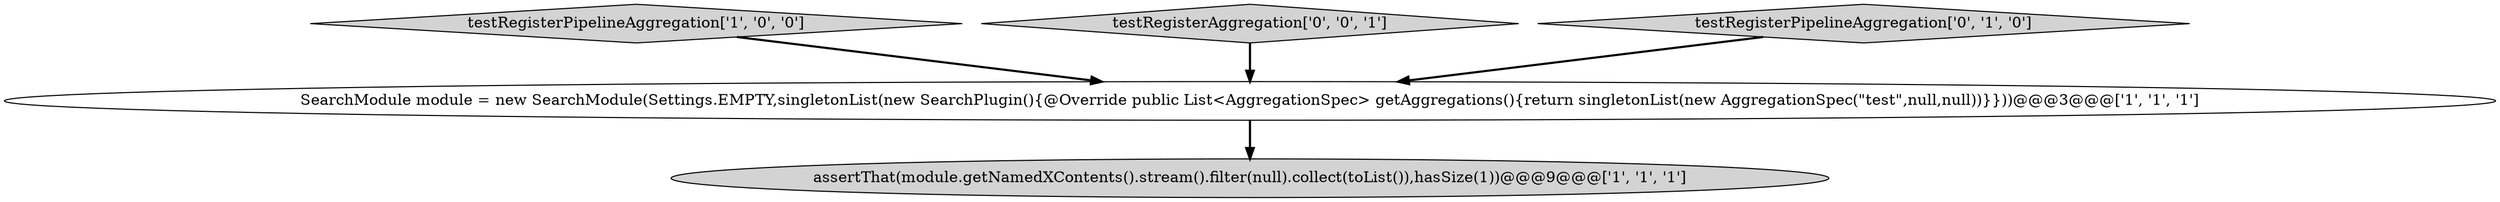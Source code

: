 digraph {
0 [style = filled, label = "testRegisterPipelineAggregation['1', '0', '0']", fillcolor = lightgray, shape = diamond image = "AAA0AAABBB1BBB"];
2 [style = filled, label = "SearchModule module = new SearchModule(Settings.EMPTY,singletonList(new SearchPlugin(){@Override public List<AggregationSpec> getAggregations(){return singletonList(new AggregationSpec(\"test\",null,null))}}))@@@3@@@['1', '1', '1']", fillcolor = white, shape = ellipse image = "AAA0AAABBB1BBB"];
1 [style = filled, label = "assertThat(module.getNamedXContents().stream().filter(null).collect(toList()),hasSize(1))@@@9@@@['1', '1', '1']", fillcolor = lightgray, shape = ellipse image = "AAA0AAABBB1BBB"];
4 [style = filled, label = "testRegisterAggregation['0', '0', '1']", fillcolor = lightgray, shape = diamond image = "AAA0AAABBB3BBB"];
3 [style = filled, label = "testRegisterPipelineAggregation['0', '1', '0']", fillcolor = lightgray, shape = diamond image = "AAA0AAABBB2BBB"];
0->2 [style = bold, label=""];
4->2 [style = bold, label=""];
2->1 [style = bold, label=""];
3->2 [style = bold, label=""];
}

